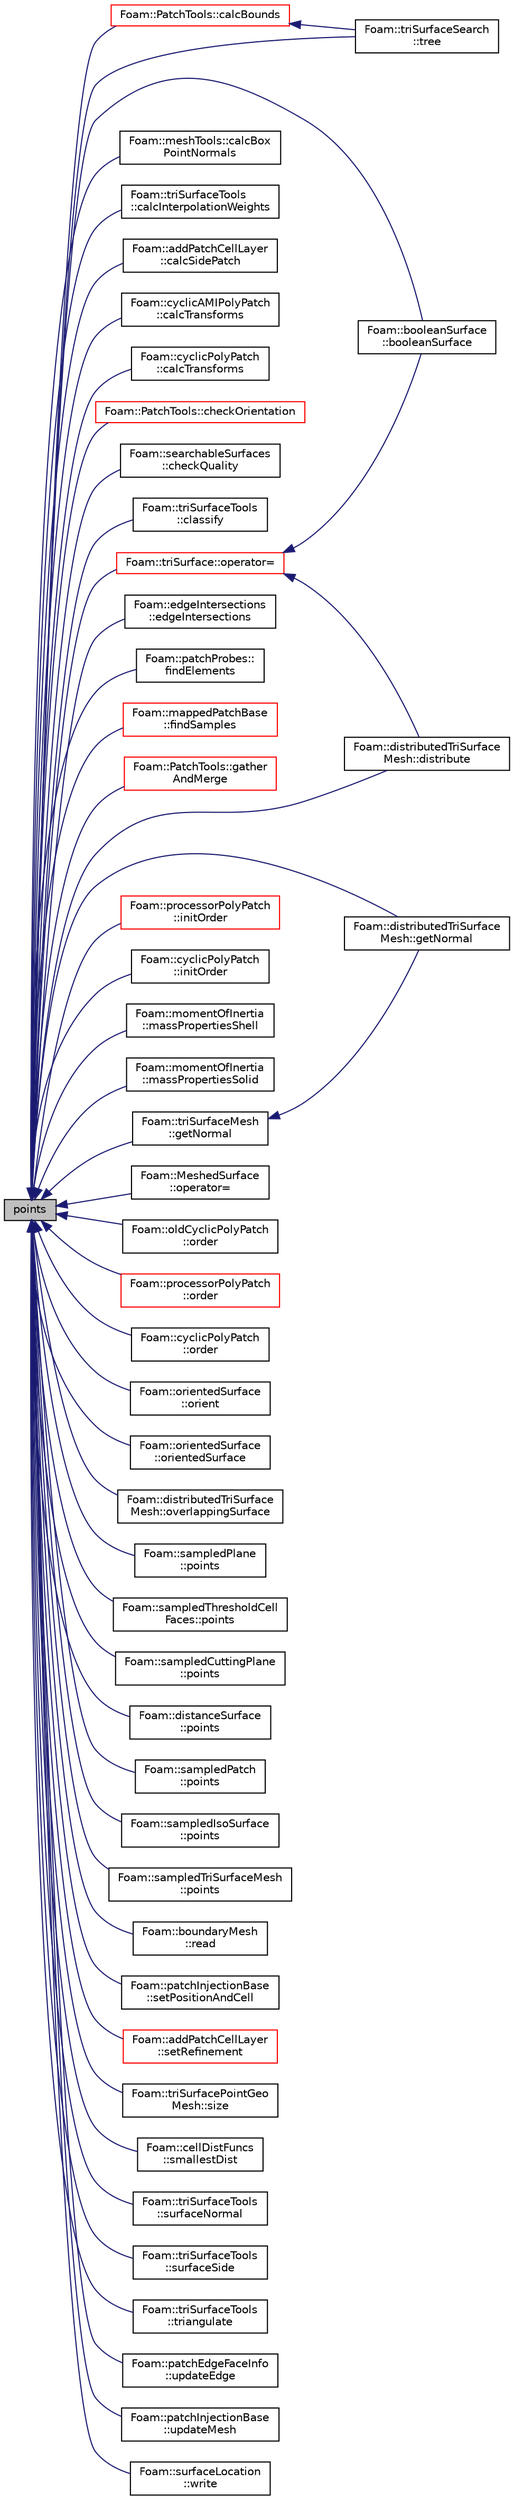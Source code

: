 digraph "points"
{
  bgcolor="transparent";
  edge [fontname="Helvetica",fontsize="10",labelfontname="Helvetica",labelfontsize="10"];
  node [fontname="Helvetica",fontsize="10",shape=record];
  rankdir="LR";
  Node1 [label="points",height=0.2,width=0.4,color="black", fillcolor="grey75", style="filled", fontcolor="black"];
  Node1 -> Node2 [dir="back",color="midnightblue",fontsize="10",style="solid",fontname="Helvetica"];
  Node2 [label="Foam::booleanSurface\l::booleanSurface",height=0.2,width=0.4,color="black",URL="$a00147.html#af9badecab2d5cf9894182caa82611921",tooltip="Construct from surfaces and operation. Surfaces need to be closed. "];
  Node1 -> Node3 [dir="back",color="midnightblue",fontsize="10",style="solid",fontname="Helvetica"];
  Node3 [label="Foam::PatchTools::calcBounds",height=0.2,width=0.4,color="red",URL="$a01803.html#a23386088c59e643ed53d59ff85ca7f8d"];
  Node3 -> Node4 [dir="back",color="midnightblue",fontsize="10",style="solid",fontname="Helvetica"];
  Node4 [label="Foam::triSurfaceSearch\l::tree",height=0.2,width=0.4,color="black",URL="$a02677.html#aae4907f8216f4c6460830b79104a919c",tooltip="Demand driven construction of the octree. "];
  Node1 -> Node5 [dir="back",color="midnightblue",fontsize="10",style="solid",fontname="Helvetica"];
  Node5 [label="Foam::meshTools::calcBox\lPointNormals",height=0.2,width=0.4,color="black",URL="$a10730.html#a4ba6200a07a6aab35485561987f60185",tooltip="Calculate point normals on a &#39;box&#39; mesh (all edges aligned with. "];
  Node1 -> Node6 [dir="back",color="midnightblue",fontsize="10",style="solid",fontname="Helvetica"];
  Node6 [label="Foam::triSurfaceTools\l::calcInterpolationWeights",height=0.2,width=0.4,color="black",URL="$a02678.html#a312458228a8d0c4b9e6264e67abf9bf7"];
  Node1 -> Node7 [dir="back",color="midnightblue",fontsize="10",style="solid",fontname="Helvetica"];
  Node7 [label="Foam::addPatchCellLayer\l::calcSidePatch",height=0.2,width=0.4,color="black",URL="$a00024.html#a25346f181e6f56df9a1839ff94eea581",tooltip="Boundary edges get extruded into boundary faces. Determine patch. "];
  Node1 -> Node8 [dir="back",color="midnightblue",fontsize="10",style="solid",fontname="Helvetica"];
  Node8 [label="Foam::cyclicAMIPolyPatch\l::calcTransforms",height=0.2,width=0.4,color="black",URL="$a00468.html#afb48497736bbafb1fbb000cd218d1779",tooltip="Recalculate the transformation tensors. "];
  Node1 -> Node9 [dir="back",color="midnightblue",fontsize="10",style="solid",fontname="Helvetica"];
  Node9 [label="Foam::cyclicPolyPatch\l::calcTransforms",height=0.2,width=0.4,color="black",URL="$a00478.html#afb48497736bbafb1fbb000cd218d1779",tooltip="Recalculate the transformation tensors. "];
  Node1 -> Node10 [dir="back",color="midnightblue",fontsize="10",style="solid",fontname="Helvetica"];
  Node10 [label="Foam::PatchTools::checkOrientation",height=0.2,width=0.4,color="red",URL="$a01803.html#a20f23e9ffe1102dccd75986b5435aef7",tooltip="Check for orientation issues. "];
  Node1 -> Node11 [dir="back",color="midnightblue",fontsize="10",style="solid",fontname="Helvetica"];
  Node11 [label="Foam::searchableSurfaces\l::checkQuality",height=0.2,width=0.4,color="black",URL="$a02252.html#af41c23f2003dc43b625b4a78141ad3ff",tooltip="Check triangle quality. "];
  Node1 -> Node12 [dir="back",color="midnightblue",fontsize="10",style="solid",fontname="Helvetica"];
  Node12 [label="Foam::triSurfaceTools\l::classify",height=0.2,width=0.4,color="black",URL="$a02678.html#a6f0ceda49a3cd2fbd6ab9655fd370e03",tooltip="Test point on plane of triangle to see if on edge or point or inside. "];
  Node1 -> Node13 [dir="back",color="midnightblue",fontsize="10",style="solid",fontname="Helvetica"];
  Node13 [label="Foam::distributedTriSurface\lMesh::distribute",height=0.2,width=0.4,color="black",URL="$a00553.html#a30b981a389a43e4853d4dec45e4e5edb",tooltip="Set bounds of surface. Bounds currently set as list of. "];
  Node1 -> Node14 [dir="back",color="midnightblue",fontsize="10",style="solid",fontname="Helvetica"];
  Node14 [label="Foam::edgeIntersections\l::edgeIntersections",height=0.2,width=0.4,color="black",URL="$a00609.html#afa99c1043e2be47721e4e7012472c2bb",tooltip="Construct from surface and tolerance. "];
  Node1 -> Node15 [dir="back",color="midnightblue",fontsize="10",style="solid",fontname="Helvetica"];
  Node15 [label="Foam::patchProbes::\lfindElements",height=0.2,width=0.4,color="black",URL="$a01800.html#a852f621399b6ee1f3467e69a1d5fe8b4",tooltip="Find elements containing patchProbes. "];
  Node1 -> Node16 [dir="back",color="midnightblue",fontsize="10",style="solid",fontname="Helvetica"];
  Node16 [label="Foam::mappedPatchBase\l::findSamples",height=0.2,width=0.4,color="red",URL="$a01411.html#af1dadf58aa8d06f7448d1859188f909d",tooltip="Find cells/faces containing samples. "];
  Node1 -> Node17 [dir="back",color="midnightblue",fontsize="10",style="solid",fontname="Helvetica"];
  Node17 [label="Foam::PatchTools::gather\lAndMerge",height=0.2,width=0.4,color="red",URL="$a01803.html#a5bb23f3c6784eb0278a73cd0297be66a",tooltip="Gather points and faces onto master and merge into single patch. "];
  Node1 -> Node18 [dir="back",color="midnightblue",fontsize="10",style="solid",fontname="Helvetica"];
  Node18 [label="Foam::triSurfaceMesh\l::getNormal",height=0.2,width=0.4,color="black",URL="$a02672.html#a502647d85c5dad76c637a7380d92a63d",tooltip="From a set of points and indices get the normal. "];
  Node18 -> Node19 [dir="back",color="midnightblue",fontsize="10",style="solid",fontname="Helvetica"];
  Node19 [label="Foam::distributedTriSurface\lMesh::getNormal",height=0.2,width=0.4,color="black",URL="$a00553.html#a502647d85c5dad76c637a7380d92a63d",tooltip="From a set of points and indices get the normal. "];
  Node1 -> Node19 [dir="back",color="midnightblue",fontsize="10",style="solid",fontname="Helvetica"];
  Node1 -> Node20 [dir="back",color="midnightblue",fontsize="10",style="solid",fontname="Helvetica"];
  Node20 [label="Foam::processorPolyPatch\l::initOrder",height=0.2,width=0.4,color="red",URL="$a01983.html#aa56a1502e7574a1aa6661f68491bcb3c",tooltip="Initialize ordering for primitivePatch. Does not. "];
  Node1 -> Node21 [dir="back",color="midnightblue",fontsize="10",style="solid",fontname="Helvetica"];
  Node21 [label="Foam::cyclicPolyPatch\l::initOrder",height=0.2,width=0.4,color="black",URL="$a00478.html#aa56a1502e7574a1aa6661f68491bcb3c",tooltip="Initialize ordering for primitivePatch. Does not. "];
  Node1 -> Node22 [dir="back",color="midnightblue",fontsize="10",style="solid",fontname="Helvetica"];
  Node22 [label="Foam::momentOfInertia\l::massPropertiesShell",height=0.2,width=0.4,color="black",URL="$a01514.html#aa372560e677945289802ce2ddac92b29"];
  Node1 -> Node23 [dir="back",color="midnightblue",fontsize="10",style="solid",fontname="Helvetica"];
  Node23 [label="Foam::momentOfInertia\l::massPropertiesSolid",height=0.2,width=0.4,color="black",URL="$a01514.html#a74dcc478f8683c22d8ac1a5decc4e8b4"];
  Node1 -> Node24 [dir="back",color="midnightblue",fontsize="10",style="solid",fontname="Helvetica"];
  Node24 [label="Foam::triSurface::operator=",height=0.2,width=0.4,color="red",URL="$a02668.html#a7007e1a39a89b943666033e034e1083b"];
  Node24 -> Node2 [dir="back",color="midnightblue",fontsize="10",style="solid",fontname="Helvetica"];
  Node24 -> Node13 [dir="back",color="midnightblue",fontsize="10",style="solid",fontname="Helvetica"];
  Node1 -> Node25 [dir="back",color="midnightblue",fontsize="10",style="solid",fontname="Helvetica"];
  Node25 [label="Foam::MeshedSurface\l::operator=",height=0.2,width=0.4,color="black",URL="$a01454.html#a295b5bd00b13aeebe4027f2f8e76c96a"];
  Node1 -> Node26 [dir="back",color="midnightblue",fontsize="10",style="solid",fontname="Helvetica"];
  Node26 [label="Foam::oldCyclicPolyPatch\l::order",height=0.2,width=0.4,color="black",URL="$a01694.html#a557fadfc4a0e74703deefb12da057df5",tooltip="Return new ordering for primitivePatch. "];
  Node1 -> Node27 [dir="back",color="midnightblue",fontsize="10",style="solid",fontname="Helvetica"];
  Node27 [label="Foam::processorPolyPatch\l::order",height=0.2,width=0.4,color="red",URL="$a01983.html#a557fadfc4a0e74703deefb12da057df5",tooltip="Return new ordering for primitivePatch. "];
  Node1 -> Node28 [dir="back",color="midnightblue",fontsize="10",style="solid",fontname="Helvetica"];
  Node28 [label="Foam::cyclicPolyPatch\l::order",height=0.2,width=0.4,color="black",URL="$a00478.html#a557fadfc4a0e74703deefb12da057df5",tooltip="Return new ordering for primitivePatch. "];
  Node1 -> Node29 [dir="back",color="midnightblue",fontsize="10",style="solid",fontname="Helvetica"];
  Node29 [label="Foam::orientedSurface\l::orient",height=0.2,width=0.4,color="black",URL="$a01710.html#a24de2700bb5da99aae8a5676746c058b",tooltip="Flip faces such that normals are consistent with point: "];
  Node1 -> Node30 [dir="back",color="midnightblue",fontsize="10",style="solid",fontname="Helvetica"];
  Node30 [label="Foam::orientedSurface\l::orientedSurface",height=0.2,width=0.4,color="black",URL="$a01710.html#aac49697c112eb64d5545ce2d8e237a2c",tooltip="Construct from triSurface. Calculates outside point as being. "];
  Node1 -> Node31 [dir="back",color="midnightblue",fontsize="10",style="solid",fontname="Helvetica"];
  Node31 [label="Foam::distributedTriSurface\lMesh::overlappingSurface",height=0.2,width=0.4,color="black",URL="$a00553.html#a2c6f811e1c5a7dce8df93f593380e3b6",tooltip="Subset the part of surface that is overlapping bounds. "];
  Node1 -> Node32 [dir="back",color="midnightblue",fontsize="10",style="solid",fontname="Helvetica"];
  Node32 [label="Foam::sampledPlane\l::points",height=0.2,width=0.4,color="black",URL="$a02216.html#a419417e2425dc489a0d4eb9f257e557b",tooltip="Points of surface. "];
  Node1 -> Node33 [dir="back",color="midnightblue",fontsize="10",style="solid",fontname="Helvetica"];
  Node33 [label="Foam::sampledThresholdCell\lFaces::points",height=0.2,width=0.4,color="black",URL="$a02221.html#a419417e2425dc489a0d4eb9f257e557b",tooltip="Points of surface. "];
  Node1 -> Node34 [dir="back",color="midnightblue",fontsize="10",style="solid",fontname="Helvetica"];
  Node34 [label="Foam::sampledCuttingPlane\l::points",height=0.2,width=0.4,color="black",URL="$a02211.html#a419417e2425dc489a0d4eb9f257e557b",tooltip="Points of surface. "];
  Node1 -> Node35 [dir="back",color="midnightblue",fontsize="10",style="solid",fontname="Helvetica"];
  Node35 [label="Foam::distanceSurface\l::points",height=0.2,width=0.4,color="black",URL="$a00550.html#a419417e2425dc489a0d4eb9f257e557b",tooltip="Points of surface. "];
  Node1 -> Node36 [dir="back",color="midnightblue",fontsize="10",style="solid",fontname="Helvetica"];
  Node36 [label="Foam::sampledPatch\l::points",height=0.2,width=0.4,color="black",URL="$a02214.html#a419417e2425dc489a0d4eb9f257e557b",tooltip="Points of surface. "];
  Node1 -> Node37 [dir="back",color="midnightblue",fontsize="10",style="solid",fontname="Helvetica"];
  Node37 [label="Foam::sampledIsoSurface\l::points",height=0.2,width=0.4,color="black",URL="$a02212.html#a419417e2425dc489a0d4eb9f257e557b",tooltip="Points of surface. "];
  Node1 -> Node38 [dir="back",color="midnightblue",fontsize="10",style="solid",fontname="Helvetica"];
  Node38 [label="Foam::sampledTriSurfaceMesh\l::points",height=0.2,width=0.4,color="black",URL="$a02222.html#a419417e2425dc489a0d4eb9f257e557b",tooltip="Points of surface. "];
  Node1 -> Node39 [dir="back",color="midnightblue",fontsize="10",style="solid",fontname="Helvetica"];
  Node39 [label="Foam::boundaryMesh\l::read",height=0.2,width=0.4,color="black",URL="$a00149.html#ad75a6a0d6490bd22adad55646a22e51b",tooltip="Read from boundaryMesh of polyMesh. "];
  Node1 -> Node40 [dir="back",color="midnightblue",fontsize="10",style="solid",fontname="Helvetica"];
  Node40 [label="Foam::patchInjectionBase\l::setPositionAndCell",height=0.2,width=0.4,color="black",URL="$a01792.html#a2be87394634fdebc9510fbd86c3814d4",tooltip="Set the injection position and owner cell, tetFace and tetPt. "];
  Node1 -> Node41 [dir="back",color="midnightblue",fontsize="10",style="solid",fontname="Helvetica"];
  Node41 [label="Foam::addPatchCellLayer\l::setRefinement",height=0.2,width=0.4,color="red",URL="$a00024.html#a9488cb0518f21b76444c508cc9658d64",tooltip="Play commands into polyTopoChange to create layers on top. "];
  Node1 -> Node42 [dir="back",color="midnightblue",fontsize="10",style="solid",fontname="Helvetica"];
  Node42 [label="Foam::triSurfacePointGeo\lMesh::size",height=0.2,width=0.4,color="black",URL="$a02675.html#a0b8b02e7b2d08c598ed0737fe2d52999",tooltip="Return size. "];
  Node1 -> Node43 [dir="back",color="midnightblue",fontsize="10",style="solid",fontname="Helvetica"];
  Node43 [label="Foam::cellDistFuncs\l::smallestDist",height=0.2,width=0.4,color="black",URL="$a00208.html#a88216441192595feb32d2e7f9399e663",tooltip="Calculate smallest true distance (and face index) "];
  Node1 -> Node44 [dir="back",color="midnightblue",fontsize="10",style="solid",fontname="Helvetica"];
  Node44 [label="Foam::triSurfaceTools\l::surfaceNormal",height=0.2,width=0.4,color="black",URL="$a02678.html#a5a2f59dd14e51dca5fcbadd65696f1df",tooltip="Triangle (unit) normal. If nearest point to triangle on edge use. "];
  Node1 -> Node45 [dir="back",color="midnightblue",fontsize="10",style="solid",fontname="Helvetica"];
  Node45 [label="Foam::triSurfaceTools\l::surfaceSide",height=0.2,width=0.4,color="black",URL="$a02678.html#ac13accde68c814912f86ae34aacbb439",tooltip="Given nearest point (to sample) on surface determines which side. "];
  Node1 -> Node4 [dir="back",color="midnightblue",fontsize="10",style="solid",fontname="Helvetica"];
  Node1 -> Node46 [dir="back",color="midnightblue",fontsize="10",style="solid",fontname="Helvetica"];
  Node46 [label="Foam::triSurfaceTools\l::triangulate",height=0.2,width=0.4,color="black",URL="$a02678.html#abc610083203403b6a9406e6d0206150e",tooltip="Simple triangulation of (selected patches of) boundaryMesh. Needs. "];
  Node1 -> Node47 [dir="back",color="midnightblue",fontsize="10",style="solid",fontname="Helvetica"];
  Node47 [label="Foam::patchEdgeFaceInfo\l::updateEdge",height=0.2,width=0.4,color="black",URL="$a01779.html#a55eb17e410aba7caf8c8ff010e715a75",tooltip="Influence of face on edge. "];
  Node1 -> Node48 [dir="back",color="midnightblue",fontsize="10",style="solid",fontname="Helvetica"];
  Node48 [label="Foam::patchInjectionBase\l::updateMesh",height=0.2,width=0.4,color="black",URL="$a01792.html#a6d43ae10cf9dba5b6063e706ab5534e3",tooltip="Update patch geometry and derived info for injection locations. "];
  Node1 -> Node49 [dir="back",color="midnightblue",fontsize="10",style="solid",fontname="Helvetica"];
  Node49 [label="Foam::surfaceLocation\l::write",height=0.2,width=0.4,color="black",URL="$a02473.html#ac46794559b7ceed2ee99203d84784f86",tooltip="Write info to os. "];
}
